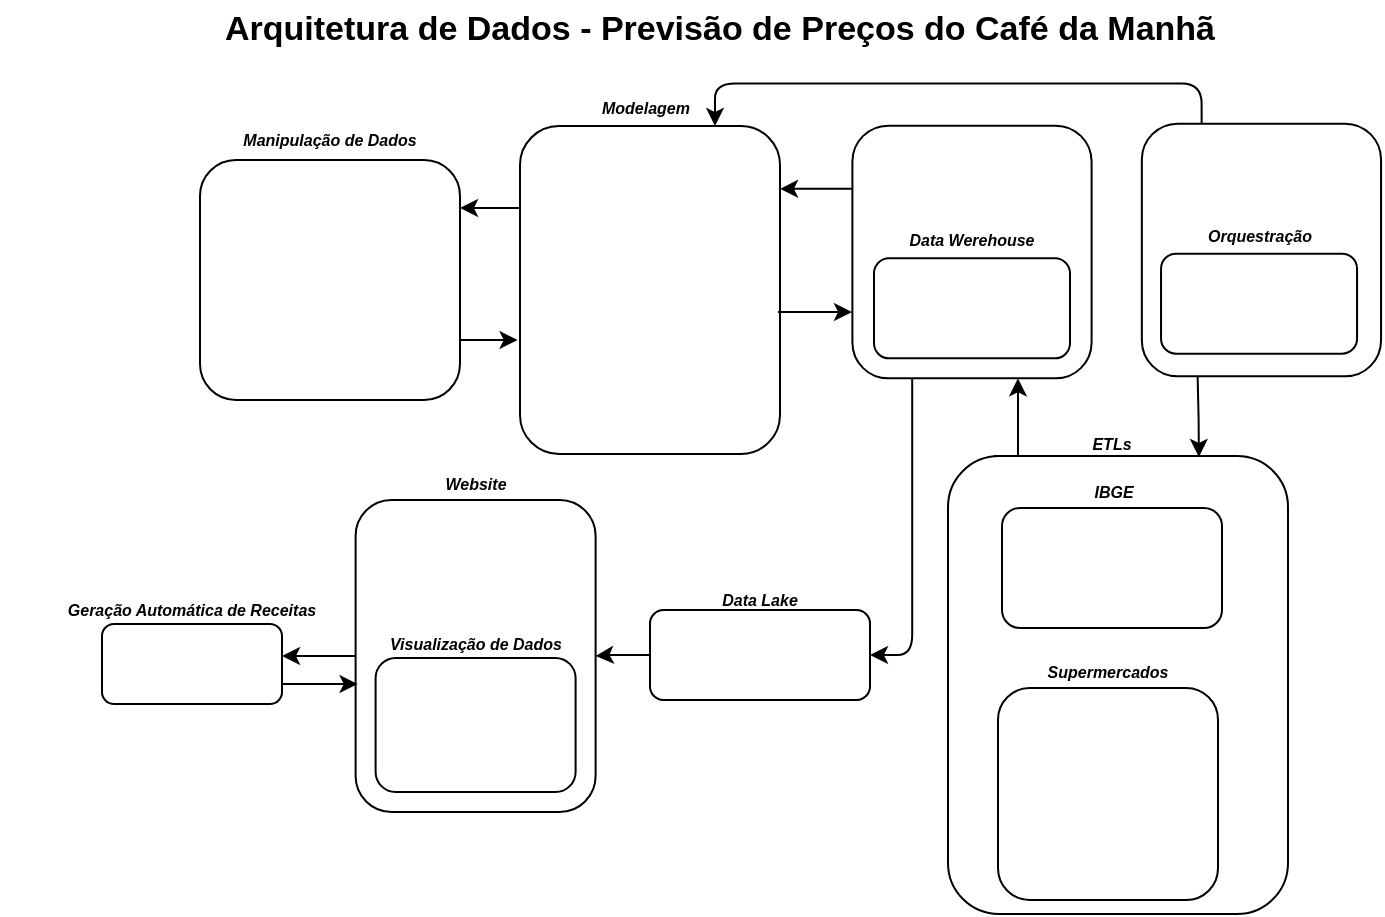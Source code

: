 <mxfile version="24.4.0" type="device">
  <diagram name="Página-1" id="Hjxo5-AzLnZCiDmquhP3">
    <mxGraphModel dx="1313" dy="1945" grid="1" gridSize="10" guides="1" tooltips="1" connect="1" arrows="1" fold="1" page="1" pageScale="1" pageWidth="827" pageHeight="1169" math="0" shadow="0">
      <root>
        <mxCell id="0" />
        <mxCell id="1" parent="0" />
        <mxCell id="grjMiaGWS9MpbRF4sqeE-90" style="edgeStyle=orthogonalEdgeStyle;rounded=0;orthogonalLoop=1;jettySize=auto;html=1;exitX=0;exitY=0;exitDx=0;exitDy=0;entryX=0.5;entryY=1;entryDx=0;entryDy=0;" parent="1" edge="1">
          <mxGeometry relative="1" as="geometry">
            <mxPoint x="1187" y="178" as="sourcePoint" />
            <mxPoint x="1199" y="139.18" as="targetPoint" />
            <Array as="points">
              <mxPoint x="1199" y="178" />
            </Array>
          </mxGeometry>
        </mxCell>
        <mxCell id="grjMiaGWS9MpbRF4sqeE-47" value="" style="rounded=1;whiteSpace=wrap;html=1;" parent="1" vertex="1">
          <mxGeometry x="1164" y="178" width="170" height="229" as="geometry" />
        </mxCell>
        <mxCell id="grjMiaGWS9MpbRF4sqeE-39" value="" style="rounded=1;whiteSpace=wrap;html=1;" parent="1" vertex="1">
          <mxGeometry x="1189" y="294" width="110" height="106" as="geometry" />
        </mxCell>
        <mxCell id="grjMiaGWS9MpbRF4sqeE-56" style="edgeStyle=orthogonalEdgeStyle;rounded=0;orthogonalLoop=1;jettySize=auto;html=1;exitX=0;exitY=0.75;exitDx=0;exitDy=0;" parent="1" source="grjMiaGWS9MpbRF4sqeE-37" edge="1">
          <mxGeometry relative="1" as="geometry">
            <mxPoint x="1116.111" y="107.722" as="targetPoint" />
          </mxGeometry>
        </mxCell>
        <mxCell id="grjMiaGWS9MpbRF4sqeE-79" style="edgeStyle=orthogonalEdgeStyle;rounded=1;orthogonalLoop=1;jettySize=auto;html=1;exitX=0.25;exitY=1;exitDx=0;exitDy=0;curved=0;entryX=1;entryY=0.5;entryDx=0;entryDy=0;" parent="1" source="grjMiaGWS9MpbRF4sqeE-37" target="G2TNSv1AZaikv_Jn_-TK-1" edge="1">
          <mxGeometry relative="1" as="geometry">
            <mxPoint x="1146" y="292" as="targetPoint" />
          </mxGeometry>
        </mxCell>
        <mxCell id="grjMiaGWS9MpbRF4sqeE-37" value="" style="rounded=1;whiteSpace=wrap;html=1;" parent="1" vertex="1">
          <mxGeometry x="1116.2" y="12.82" width="119.6" height="126.36" as="geometry" />
        </mxCell>
        <mxCell id="grjMiaGWS9MpbRF4sqeE-35" value="" style="rounded=1;whiteSpace=wrap;html=1;" parent="1" vertex="1">
          <mxGeometry x="1191" y="204" width="110" height="60" as="geometry" />
        </mxCell>
        <mxCell id="grjMiaGWS9MpbRF4sqeE-86" style="edgeStyle=orthogonalEdgeStyle;rounded=1;orthogonalLoop=1;jettySize=auto;html=1;exitX=0.25;exitY=0;exitDx=0;exitDy=0;entryX=0.75;entryY=0;entryDx=0;entryDy=0;curved=0;" parent="1" source="grjMiaGWS9MpbRF4sqeE-34" target="grjMiaGWS9MpbRF4sqeE-49" edge="1">
          <mxGeometry relative="1" as="geometry" />
        </mxCell>
        <mxCell id="grjMiaGWS9MpbRF4sqeE-89" style="edgeStyle=orthogonalEdgeStyle;rounded=0;orthogonalLoop=1;jettySize=auto;html=1;exitX=0.25;exitY=1;exitDx=0;exitDy=0;entryX=1;entryY=0.75;entryDx=0;entryDy=0;" parent="1" edge="1">
          <mxGeometry relative="1" as="geometry">
            <mxPoint x="1288.82" y="138.18" as="sourcePoint" />
            <mxPoint x="1289.46" y="178.5" as="targetPoint" />
          </mxGeometry>
        </mxCell>
        <mxCell id="grjMiaGWS9MpbRF4sqeE-34" value="" style="rounded=1;whiteSpace=wrap;html=1;" parent="1" vertex="1">
          <mxGeometry x="1260.92" y="11.82" width="119.6" height="126.36" as="geometry" />
        </mxCell>
        <mxCell id="grjMiaGWS9MpbRF4sqeE-3" value="" style="rounded=1;whiteSpace=wrap;html=1;" parent="1" vertex="1">
          <mxGeometry x="1127" y="79.18" width="98" height="50" as="geometry" />
        </mxCell>
        <mxCell id="grjMiaGWS9MpbRF4sqeE-2" value="" style="shape=image;verticalLabelPosition=bottom;labelBackgroundColor=default;verticalAlign=top;aspect=fixed;imageAspect=0;image=https://furushima.com.br/wp-content/uploads/2025/03/MySQL-Logo.png;fontStyle=1" parent="1" vertex="1">
          <mxGeometry x="1144" y="84.18" width="64" height="40" as="geometry" />
        </mxCell>
        <mxCell id="grjMiaGWS9MpbRF4sqeE-4" value="&lt;i&gt;&lt;font style=&quot;font-size: 8px;&quot;&gt;Data Werehouse&lt;/font&gt;&lt;/i&gt;" style="text;html=1;align=center;verticalAlign=middle;whiteSpace=wrap;rounded=0;fontStyle=1" parent="1" vertex="1">
          <mxGeometry x="1131" y="54.18" width="90" height="30" as="geometry" />
        </mxCell>
        <mxCell id="grjMiaGWS9MpbRF4sqeE-5" value="" style="rounded=1;whiteSpace=wrap;html=1;" parent="1" vertex="1">
          <mxGeometry x="1270.52" y="76.82" width="98" height="50" as="geometry" />
        </mxCell>
        <mxCell id="grjMiaGWS9MpbRF4sqeE-10" value="&lt;i&gt;&lt;font style=&quot;font-size: 8px;&quot;&gt;Orquestração&lt;/font&gt;&lt;/i&gt;" style="text;html=1;align=center;verticalAlign=middle;whiteSpace=wrap;rounded=0;fontStyle=1" parent="1" vertex="1">
          <mxGeometry x="1274.52" y="51.82" width="90" height="30" as="geometry" />
        </mxCell>
        <mxCell id="grjMiaGWS9MpbRF4sqeE-11" value="" style="shape=image;verticalLabelPosition=bottom;labelBackgroundColor=default;verticalAlign=top;aspect=fixed;imageAspect=0;image=https://upload.wikimedia.org/wikipedia/commons/d/de/AirflowLogo.png;" parent="1" vertex="1">
          <mxGeometry x="1280.73" y="86.82" width="77.58" height="30" as="geometry" />
        </mxCell>
        <mxCell id="grjMiaGWS9MpbRF4sqeE-13" value="" style="shape=image;verticalLabelPosition=bottom;labelBackgroundColor=default;verticalAlign=top;aspect=fixed;imageAspect=0;image=https://miro.medium.com/v2/resize:fit:1023/1*du7p50wS_fIsaC_lR18qsg.png;" parent="1" vertex="1">
          <mxGeometry x="1137.82" y="24.27" width="76.37" height="27.55" as="geometry" />
        </mxCell>
        <mxCell id="grjMiaGWS9MpbRF4sqeE-14" value="" style="shape=image;verticalLabelPosition=bottom;labelBackgroundColor=default;verticalAlign=top;aspect=fixed;imageAspect=0;image=https://res.cloudinary.com/damien1/w_600,c_scale,f_auto,q_auto,dpr_3.0/blog/selenium_logo.png;" parent="1" vertex="1">
          <mxGeometry x="1193.43" y="301" width="99" height="37.71" as="geometry" />
        </mxCell>
        <mxCell id="grjMiaGWS9MpbRF4sqeE-15" value="" style="shape=image;verticalLabelPosition=bottom;labelBackgroundColor=default;verticalAlign=top;aspect=fixed;imageAspect=0;image=https://datascientest.com/en/files/2024/01/beautiful-soup.png;" parent="1" vertex="1">
          <mxGeometry x="1190.43" y="329.65" width="106" height="45.41" as="geometry" />
        </mxCell>
        <mxCell id="grjMiaGWS9MpbRF4sqeE-22" value="" style="shape=image;verticalLabelPosition=bottom;labelBackgroundColor=default;verticalAlign=top;aspect=fixed;imageAspect=0;image=https://www.nexus.neoedu.com.br/img/blog/posts/banner-sidra_5cd03d165832e8_47257682.png;" parent="1" vertex="1">
          <mxGeometry x="1201" y="214" width="90.93" height="40" as="geometry" />
        </mxCell>
        <mxCell id="grjMiaGWS9MpbRF4sqeE-23" value="" style="shape=image;verticalLabelPosition=bottom;labelBackgroundColor=default;verticalAlign=top;aspect=fixed;imageAspect=0;image=https://upload.wikimedia.org/wikipedia/commons/thumb/2/2d/Uber_Eats_2018_logo.svg/2560px-Uber_Eats_2018_logo.svg.png;" parent="1" vertex="1">
          <mxGeometry x="1194.43" y="371.22" width="101" height="16.67" as="geometry" />
        </mxCell>
        <mxCell id="grjMiaGWS9MpbRF4sqeE-25" value="" style="shape=image;verticalLabelPosition=bottom;labelBackgroundColor=default;verticalAlign=top;aspect=fixed;imageAspect=0;image=https://miro.medium.com/v2/resize:fit:336/0*rmv6pZTW2hfP2XYd.png;" parent="1" vertex="1">
          <mxGeometry x="1333.69" y="11.82" width="46.83" height="40" as="geometry" />
        </mxCell>
        <mxCell id="grjMiaGWS9MpbRF4sqeE-36" value="&lt;i&gt;&lt;font style=&quot;font-size: 8px;&quot;&gt;IBGE&lt;/font&gt;&lt;/i&gt;" style="text;html=1;align=center;verticalAlign=middle;whiteSpace=wrap;rounded=0;fontStyle=1" parent="1" vertex="1">
          <mxGeometry x="1201.93" y="180" width="90" height="30" as="geometry" />
        </mxCell>
        <mxCell id="grjMiaGWS9MpbRF4sqeE-41" value="&lt;i&gt;&lt;font style=&quot;font-size: 8px;&quot;&gt;Supermercados&lt;/font&gt;&lt;/i&gt;" style="text;html=1;align=center;verticalAlign=middle;whiteSpace=wrap;rounded=0;fontStyle=1" parent="1" vertex="1">
          <mxGeometry x="1199.46" y="270" width="90" height="30" as="geometry" />
        </mxCell>
        <mxCell id="grjMiaGWS9MpbRF4sqeE-48" value="&lt;i&gt;&lt;font style=&quot;font-size: 8px;&quot;&gt;ETLs&lt;/font&gt;&lt;/i&gt;" style="text;html=1;align=center;verticalAlign=middle;whiteSpace=wrap;rounded=0;fontStyle=1" parent="1" vertex="1">
          <mxGeometry x="1201.46" y="156" width="90" height="30" as="geometry" />
        </mxCell>
        <mxCell id="grjMiaGWS9MpbRF4sqeE-53" value="" style="group" parent="1" vertex="1" connectable="0">
          <mxGeometry x="950" y="-12" width="130" height="188" as="geometry" />
        </mxCell>
        <mxCell id="grjMiaGWS9MpbRF4sqeE-49" value="" style="rounded=1;whiteSpace=wrap;html=1;" parent="grjMiaGWS9MpbRF4sqeE-53" vertex="1">
          <mxGeometry y="25" width="130" height="164" as="geometry" />
        </mxCell>
        <mxCell id="grjMiaGWS9MpbRF4sqeE-51" value="" style="shape=image;verticalLabelPosition=bottom;labelBackgroundColor=default;verticalAlign=top;aspect=fixed;imageAspect=0;image=https://thirdeyedata.ai/wp-content/uploads/2022/06/fbProphet.jpg;" parent="grjMiaGWS9MpbRF4sqeE-53" vertex="1">
          <mxGeometry x="10.74" y="88" width="108.53" height="67" as="geometry" />
        </mxCell>
        <mxCell id="grjMiaGWS9MpbRF4sqeE-50" value="" style="shape=image;verticalLabelPosition=bottom;labelBackgroundColor=default;verticalAlign=top;aspect=fixed;imageAspect=0;image=https://cdn.analyticsvidhya.com/wp-content/uploads/2021/06/53732gaa.jpeg;" parent="grjMiaGWS9MpbRF4sqeE-53" vertex="1">
          <mxGeometry x="6.34" y="36" width="117.33" height="66" as="geometry" />
        </mxCell>
        <mxCell id="grjMiaGWS9MpbRF4sqeE-28" value="" style="shape=image;verticalLabelPosition=bottom;labelBackgroundColor=default;verticalAlign=top;aspect=fixed;imageAspect=0;image=https://upload.wikimedia.org/wikipedia/commons/thumb/0/05/Scikit_learn_logo_small.svg/1200px-Scikit_learn_logo_small.svg.png;" parent="grjMiaGWS9MpbRF4sqeE-53" vertex="1">
          <mxGeometry x="20" y="132" width="85.19" height="46" as="geometry" />
        </mxCell>
        <mxCell id="grjMiaGWS9MpbRF4sqeE-52" value="&lt;i&gt;&lt;font style=&quot;font-size: 8px;&quot;&gt;Modelagem&lt;/font&gt;&lt;/i&gt;" style="text;html=1;align=center;verticalAlign=middle;whiteSpace=wrap;rounded=0;fontStyle=1" parent="grjMiaGWS9MpbRF4sqeE-53" vertex="1">
          <mxGeometry x="17.59" width="90" height="30" as="geometry" />
        </mxCell>
        <mxCell id="grjMiaGWS9MpbRF4sqeE-55" style="edgeStyle=orthogonalEdgeStyle;rounded=0;orthogonalLoop=1;jettySize=auto;html=1;exitX=0;exitY=0.25;exitDx=0;exitDy=0;entryX=1;entryY=0.191;entryDx=0;entryDy=0;entryPerimeter=0;" parent="1" edge="1">
          <mxGeometry relative="1" as="geometry">
            <mxPoint x="1116.2" y="44.41" as="sourcePoint" />
            <mxPoint x="1080" y="44.324" as="targetPoint" />
          </mxGeometry>
        </mxCell>
        <mxCell id="grjMiaGWS9MpbRF4sqeE-57" style="edgeStyle=orthogonalEdgeStyle;rounded=0;orthogonalLoop=1;jettySize=auto;html=1;exitX=1;exitY=0.5;exitDx=0;exitDy=0;entryX=0.007;entryY=0.653;entryDx=0;entryDy=0;entryPerimeter=0;" parent="1" edge="1">
          <mxGeometry relative="1" as="geometry">
            <mxPoint x="1079" y="106" as="sourcePoint" />
            <mxPoint x="1116.037" y="106.333" as="targetPoint" />
          </mxGeometry>
        </mxCell>
        <mxCell id="grjMiaGWS9MpbRF4sqeE-67" value="" style="group" parent="1" vertex="1" connectable="0">
          <mxGeometry x="790" width="130" height="150" as="geometry" />
        </mxCell>
        <mxCell id="grjMiaGWS9MpbRF4sqeE-58" value="" style="rounded=1;whiteSpace=wrap;html=1;" parent="grjMiaGWS9MpbRF4sqeE-67" vertex="1">
          <mxGeometry y="30" width="130" height="120" as="geometry" />
        </mxCell>
        <mxCell id="grjMiaGWS9MpbRF4sqeE-18" value="" style="shape=image;verticalLabelPosition=bottom;labelBackgroundColor=default;verticalAlign=top;aspect=fixed;imageAspect=0;image=https://4008838.fs1.hubspotusercontent-na1.net/hubfs/4008838/pandas-logo.png;" parent="grjMiaGWS9MpbRF4sqeE-67" vertex="1">
          <mxGeometry x="11.33" width="105.86" height="116.54" as="geometry" />
        </mxCell>
        <mxCell id="grjMiaGWS9MpbRF4sqeE-20" value="" style="shape=image;verticalLabelPosition=bottom;labelBackgroundColor=default;verticalAlign=top;aspect=fixed;imageAspect=0;image=https://neuraspike.com/wp-content/uploads/2020/11/thumbnail_numpy_tutorial_logo-neuraspike.png.png;" parent="grjMiaGWS9MpbRF4sqeE-67" vertex="1">
          <mxGeometry x="26.26" y="73.65" width="76" height="76" as="geometry" />
        </mxCell>
        <mxCell id="grjMiaGWS9MpbRF4sqeE-65" value="&lt;i&gt;&lt;font style=&quot;font-size: 8px;&quot;&gt;Manipulação de Dados&lt;/font&gt;&lt;/i&gt;" style="text;html=1;align=center;verticalAlign=middle;whiteSpace=wrap;rounded=0;fontStyle=1" parent="grjMiaGWS9MpbRF4sqeE-67" vertex="1">
          <mxGeometry x="20" y="4" width="90" height="30" as="geometry" />
        </mxCell>
        <mxCell id="grjMiaGWS9MpbRF4sqeE-71" style="edgeStyle=orthogonalEdgeStyle;rounded=0;orthogonalLoop=1;jettySize=auto;html=1;exitX=0;exitY=0.25;exitDx=0;exitDy=0;entryX=1;entryY=0.202;entryDx=0;entryDy=0;entryPerimeter=0;" parent="1" source="grjMiaGWS9MpbRF4sqeE-49" target="grjMiaGWS9MpbRF4sqeE-58" edge="1">
          <mxGeometry relative="1" as="geometry" />
        </mxCell>
        <mxCell id="grjMiaGWS9MpbRF4sqeE-72" style="edgeStyle=orthogonalEdgeStyle;rounded=0;orthogonalLoop=1;jettySize=auto;html=1;exitX=1;exitY=0.75;exitDx=0;exitDy=0;entryX=-0.009;entryY=0.658;entryDx=0;entryDy=0;entryPerimeter=0;" parent="1" source="grjMiaGWS9MpbRF4sqeE-58" target="grjMiaGWS9MpbRF4sqeE-49" edge="1">
          <mxGeometry relative="1" as="geometry" />
        </mxCell>
        <mxCell id="grjMiaGWS9MpbRF4sqeE-83" value="" style="group" parent="1" vertex="1" connectable="0">
          <mxGeometry x="690" y="250" width="303.8" height="126" as="geometry" />
        </mxCell>
        <mxCell id="grjMiaGWS9MpbRF4sqeE-80" value="" style="rounded=1;whiteSpace=wrap;html=1;" parent="grjMiaGWS9MpbRF4sqeE-83" vertex="1">
          <mxGeometry x="51" y="12" width="90" height="40" as="geometry" />
        </mxCell>
        <mxCell id="grjMiaGWS9MpbRF4sqeE-24" value="" style="shape=image;verticalLabelPosition=bottom;labelBackgroundColor=default;verticalAlign=top;aspect=fixed;imageAspect=0;image=https://upload.wikimedia.org/wikipedia/commons/thumb/8/8a/Google_Gemini_logo.svg/2560px-Google_Gemini_logo.svg.png;" parent="grjMiaGWS9MpbRF4sqeE-83" vertex="1">
          <mxGeometry x="60.79" y="19" width="70.43" height="26" as="geometry" />
        </mxCell>
        <mxCell id="grjMiaGWS9MpbRF4sqeE-73" value="" style="rounded=1;whiteSpace=wrap;html=1;" parent="grjMiaGWS9MpbRF4sqeE-83" vertex="1">
          <mxGeometry x="177.8" y="-50" width="120" height="156" as="geometry" />
        </mxCell>
        <mxCell id="grjMiaGWS9MpbRF4sqeE-12" value="" style="shape=image;verticalLabelPosition=bottom;labelBackgroundColor=default;verticalAlign=top;aspect=fixed;imageAspect=0;image=https://images.datacamp.com/image/upload/v1640050215/image27_frqkzv.png;" parent="grjMiaGWS9MpbRF4sqeE-83" vertex="1">
          <mxGeometry x="186.52" y="-53.25" width="101.28" height="59.25" as="geometry" />
        </mxCell>
        <mxCell id="grjMiaGWS9MpbRF4sqeE-77" value="" style="group" parent="grjMiaGWS9MpbRF4sqeE-83" vertex="1" connectable="0">
          <mxGeometry x="174" y="6" width="126.33" height="96" as="geometry" />
        </mxCell>
        <mxCell id="grjMiaGWS9MpbRF4sqeE-75" value="" style="rounded=1;whiteSpace=wrap;html=1;" parent="grjMiaGWS9MpbRF4sqeE-77" vertex="1">
          <mxGeometry x="13.8" y="23" width="100" height="67" as="geometry" />
        </mxCell>
        <mxCell id="grjMiaGWS9MpbRF4sqeE-76" value="&lt;i&gt;&lt;font style=&quot;font-size: 8px;&quot;&gt;Visualização de Dados&lt;/font&gt;&lt;/i&gt;" style="text;html=1;align=center;verticalAlign=middle;whiteSpace=wrap;rounded=0;fontStyle=1" parent="grjMiaGWS9MpbRF4sqeE-77" vertex="1">
          <mxGeometry x="18.8" width="90" height="30" as="geometry" />
        </mxCell>
        <mxCell id="grjMiaGWS9MpbRF4sqeE-31" value="" style="shape=image;verticalLabelPosition=bottom;labelBackgroundColor=default;verticalAlign=top;aspect=fixed;imageAspect=0;image=https://miro.medium.com/v2/resize:fit:805/0*lheOLngZH18XLnoq.jpg;" parent="grjMiaGWS9MpbRF4sqeE-77" vertex="1">
          <mxGeometry x="20.65" y="23.83" width="85.03" height="40.35" as="geometry" />
        </mxCell>
        <mxCell id="grjMiaGWS9MpbRF4sqeE-21" value="" style="shape=image;verticalLabelPosition=bottom;labelBackgroundColor=default;verticalAlign=top;aspect=fixed;imageAspect=0;image=https://upload.wikimedia.org/wikipedia/commons/8/8a/Plotly-logo.png;" parent="grjMiaGWS9MpbRF4sqeE-77" vertex="1">
          <mxGeometry y="44.78" width="126.33" height="42.11" as="geometry" />
        </mxCell>
        <mxCell id="grjMiaGWS9MpbRF4sqeE-85" style="edgeStyle=orthogonalEdgeStyle;rounded=0;orthogonalLoop=1;jettySize=auto;html=1;exitX=1;exitY=0.75;exitDx=0;exitDy=0;entryX=0.008;entryY=0.588;entryDx=0;entryDy=0;entryPerimeter=0;" parent="grjMiaGWS9MpbRF4sqeE-83" source="grjMiaGWS9MpbRF4sqeE-80" target="grjMiaGWS9MpbRF4sqeE-73" edge="1">
          <mxGeometry relative="1" as="geometry" />
        </mxCell>
        <mxCell id="grjMiaGWS9MpbRF4sqeE-84" style="edgeStyle=orthogonalEdgeStyle;rounded=0;orthogonalLoop=1;jettySize=auto;html=1;exitX=0;exitY=0.5;exitDx=0;exitDy=0;" parent="grjMiaGWS9MpbRF4sqeE-83" source="grjMiaGWS9MpbRF4sqeE-73" edge="1" target="grjMiaGWS9MpbRF4sqeE-80">
          <mxGeometry relative="1" as="geometry">
            <mxPoint x="124" y="27" as="targetPoint" />
            <Array as="points">
              <mxPoint x="114" y="28" />
              <mxPoint x="114" y="28" />
            </Array>
          </mxGeometry>
        </mxCell>
        <mxCell id="grjMiaGWS9MpbRF4sqeE-74" value="&lt;i&gt;&lt;font style=&quot;font-size: 8px;&quot;&gt;Website&lt;/font&gt;&lt;/i&gt;" style="text;html=1;align=center;verticalAlign=middle;whiteSpace=wrap;rounded=0;fontStyle=1" parent="grjMiaGWS9MpbRF4sqeE-83" vertex="1">
          <mxGeometry x="192.8" y="-74" width="90" height="30" as="geometry" />
        </mxCell>
        <mxCell id="grjMiaGWS9MpbRF4sqeE-87" value="&lt;b&gt;&lt;font style=&quot;font-size: 17px;&quot;&gt;Arquitetura de Dados - Previsão de Preços do Café da Manhã&lt;/font&gt;&lt;/b&gt;" style="text;html=1;align=center;verticalAlign=middle;whiteSpace=wrap;rounded=0;" parent="1" vertex="1">
          <mxGeometry x="770" y="-50" width="560" height="30" as="geometry" />
        </mxCell>
        <mxCell id="G2TNSv1AZaikv_Jn_-TK-6" style="edgeStyle=orthogonalEdgeStyle;rounded=0;orthogonalLoop=1;jettySize=auto;html=1;exitX=0;exitY=0.5;exitDx=0;exitDy=0;" edge="1" parent="1" source="G2TNSv1AZaikv_Jn_-TK-1" target="grjMiaGWS9MpbRF4sqeE-73">
          <mxGeometry relative="1" as="geometry" />
        </mxCell>
        <mxCell id="G2TNSv1AZaikv_Jn_-TK-1" value="" style="rounded=1;whiteSpace=wrap;html=1;" vertex="1" parent="1">
          <mxGeometry x="1015" y="255" width="110" height="45" as="geometry" />
        </mxCell>
        <mxCell id="G2TNSv1AZaikv_Jn_-TK-3" value="" style="shape=image;verticalLabelPosition=bottom;labelBackgroundColor=default;verticalAlign=top;aspect=fixed;imageAspect=0;image=https://1000logos.net/wp-content/uploads/2020/05/Logo-Google-Cloud.png;" vertex="1" parent="1">
          <mxGeometry x="1016.97" y="244.35" width="106.06" height="66.29" as="geometry" />
        </mxCell>
        <mxCell id="G2TNSv1AZaikv_Jn_-TK-4" value="&lt;i&gt;&lt;font style=&quot;font-size: 8px;&quot;&gt;Data Lake&lt;/font&gt;&lt;/i&gt;" style="text;html=1;align=center;verticalAlign=middle;whiteSpace=wrap;rounded=0;fontStyle=1" vertex="1" parent="1">
          <mxGeometry x="1025" y="234" width="90" height="30" as="geometry" />
        </mxCell>
        <mxCell id="grjMiaGWS9MpbRF4sqeE-82" value="&lt;i&gt;&lt;font style=&quot;font-size: 8px;&quot;&gt;Geração Automática de Receitas&lt;/font&gt;&lt;/i&gt;" style="text;html=1;align=center;verticalAlign=middle;whiteSpace=wrap;rounded=0;fontStyle=1" parent="1" vertex="1">
          <mxGeometry x="721" y="239" width="130" height="30" as="geometry" />
        </mxCell>
      </root>
    </mxGraphModel>
  </diagram>
</mxfile>
